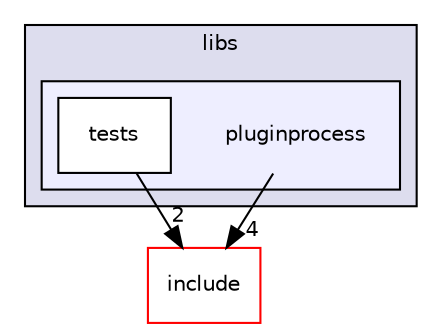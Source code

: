 digraph "pluginprocess" {
  compound=true
  node [ fontsize="10", fontname="Helvetica"];
  edge [ labelfontsize="10", labelfontname="Helvetica"];
  subgraph clusterdir_87a455bccb09a92130c26a11a880c98a {
    graph [ bgcolor="#ddddee", pencolor="black", label="libs" fontname="Helvetica", fontsize="10", URL="dir_87a455bccb09a92130c26a11a880c98a.html"]
  subgraph clusterdir_50ba3f1b5541e9cc2f26972d95766272 {
    graph [ bgcolor="#eeeeff", pencolor="black", label="" URL="dir_50ba3f1b5541e9cc2f26972d95766272.html"];
    dir_50ba3f1b5541e9cc2f26972d95766272 [shape=plaintext label="pluginprocess"];
    dir_1f849f7896172f3bb5f3c35e834f3108 [shape=box label="tests" color="black" fillcolor="white" style="filled" URL="dir_1f849f7896172f3bb5f3c35e834f3108.html"];
  }
  }
  dir_b0856f6b0d80ccb263b2f415c91f9e17 [shape=box label="include" fillcolor="white" style="filled" color="red" URL="dir_b0856f6b0d80ccb263b2f415c91f9e17.html"];
  dir_1f849f7896172f3bb5f3c35e834f3108->dir_b0856f6b0d80ccb263b2f415c91f9e17 [headlabel="2", labeldistance=1.5 headhref="dir_000053_000027.html"];
  dir_50ba3f1b5541e9cc2f26972d95766272->dir_b0856f6b0d80ccb263b2f415c91f9e17 [headlabel="4", labeldistance=1.5 headhref="dir_000048_000027.html"];
}
